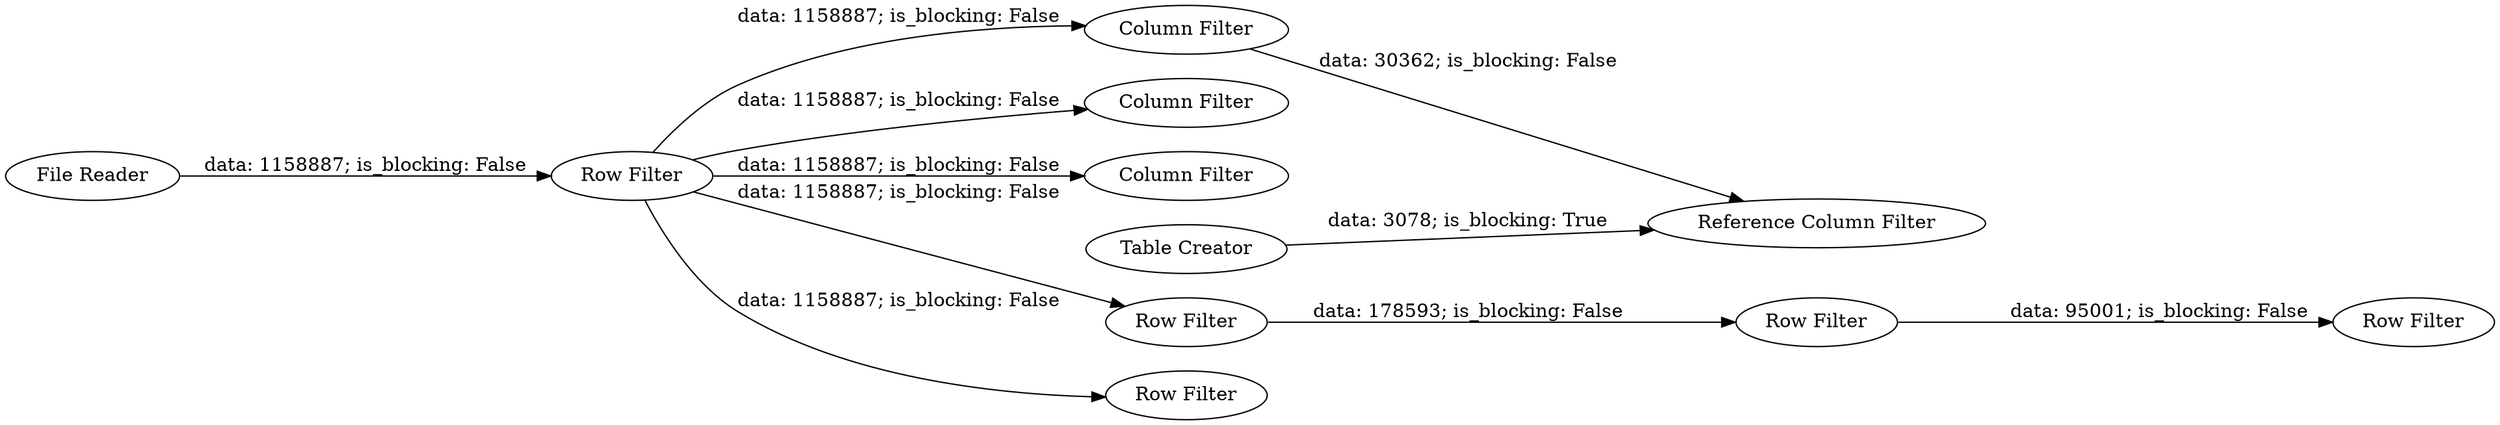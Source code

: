 digraph {
	"1370017872455161647_7" [label="Column Filter"]
	"1370017872455161647_2" [label="Row Filter"]
	"1370017872455161647_8" [label="Column Filter"]
	"1370017872455161647_4" [label="Row Filter"]
	"1370017872455161647_9" [label="Column Filter"]
	"1370017872455161647_1" [label="File Reader"]
	"1370017872455161647_5" [label="Row Filter"]
	"1370017872455161647_6" [label="Row Filter"]
	"1370017872455161647_3" [label="Row Filter"]
	"1370017872455161647_11" [label="Table Creator"]
	"1370017872455161647_10" [label="Reference Column Filter"]
	"1370017872455161647_2" -> "1370017872455161647_9" [label="data: 1158887; is_blocking: False"]
	"1370017872455161647_4" -> "1370017872455161647_5" [label="data: 178593; is_blocking: False"]
	"1370017872455161647_2" -> "1370017872455161647_3" [label="data: 1158887; is_blocking: False"]
	"1370017872455161647_11" -> "1370017872455161647_10" [label="data: 3078; is_blocking: True"]
	"1370017872455161647_9" -> "1370017872455161647_10" [label="data: 30362; is_blocking: False"]
	"1370017872455161647_1" -> "1370017872455161647_2" [label="data: 1158887; is_blocking: False"]
	"1370017872455161647_2" -> "1370017872455161647_8" [label="data: 1158887; is_blocking: False"]
	"1370017872455161647_2" -> "1370017872455161647_7" [label="data: 1158887; is_blocking: False"]
	"1370017872455161647_2" -> "1370017872455161647_4" [label="data: 1158887; is_blocking: False"]
	"1370017872455161647_5" -> "1370017872455161647_6" [label="data: 95001; is_blocking: False"]
	rankdir=LR
}
